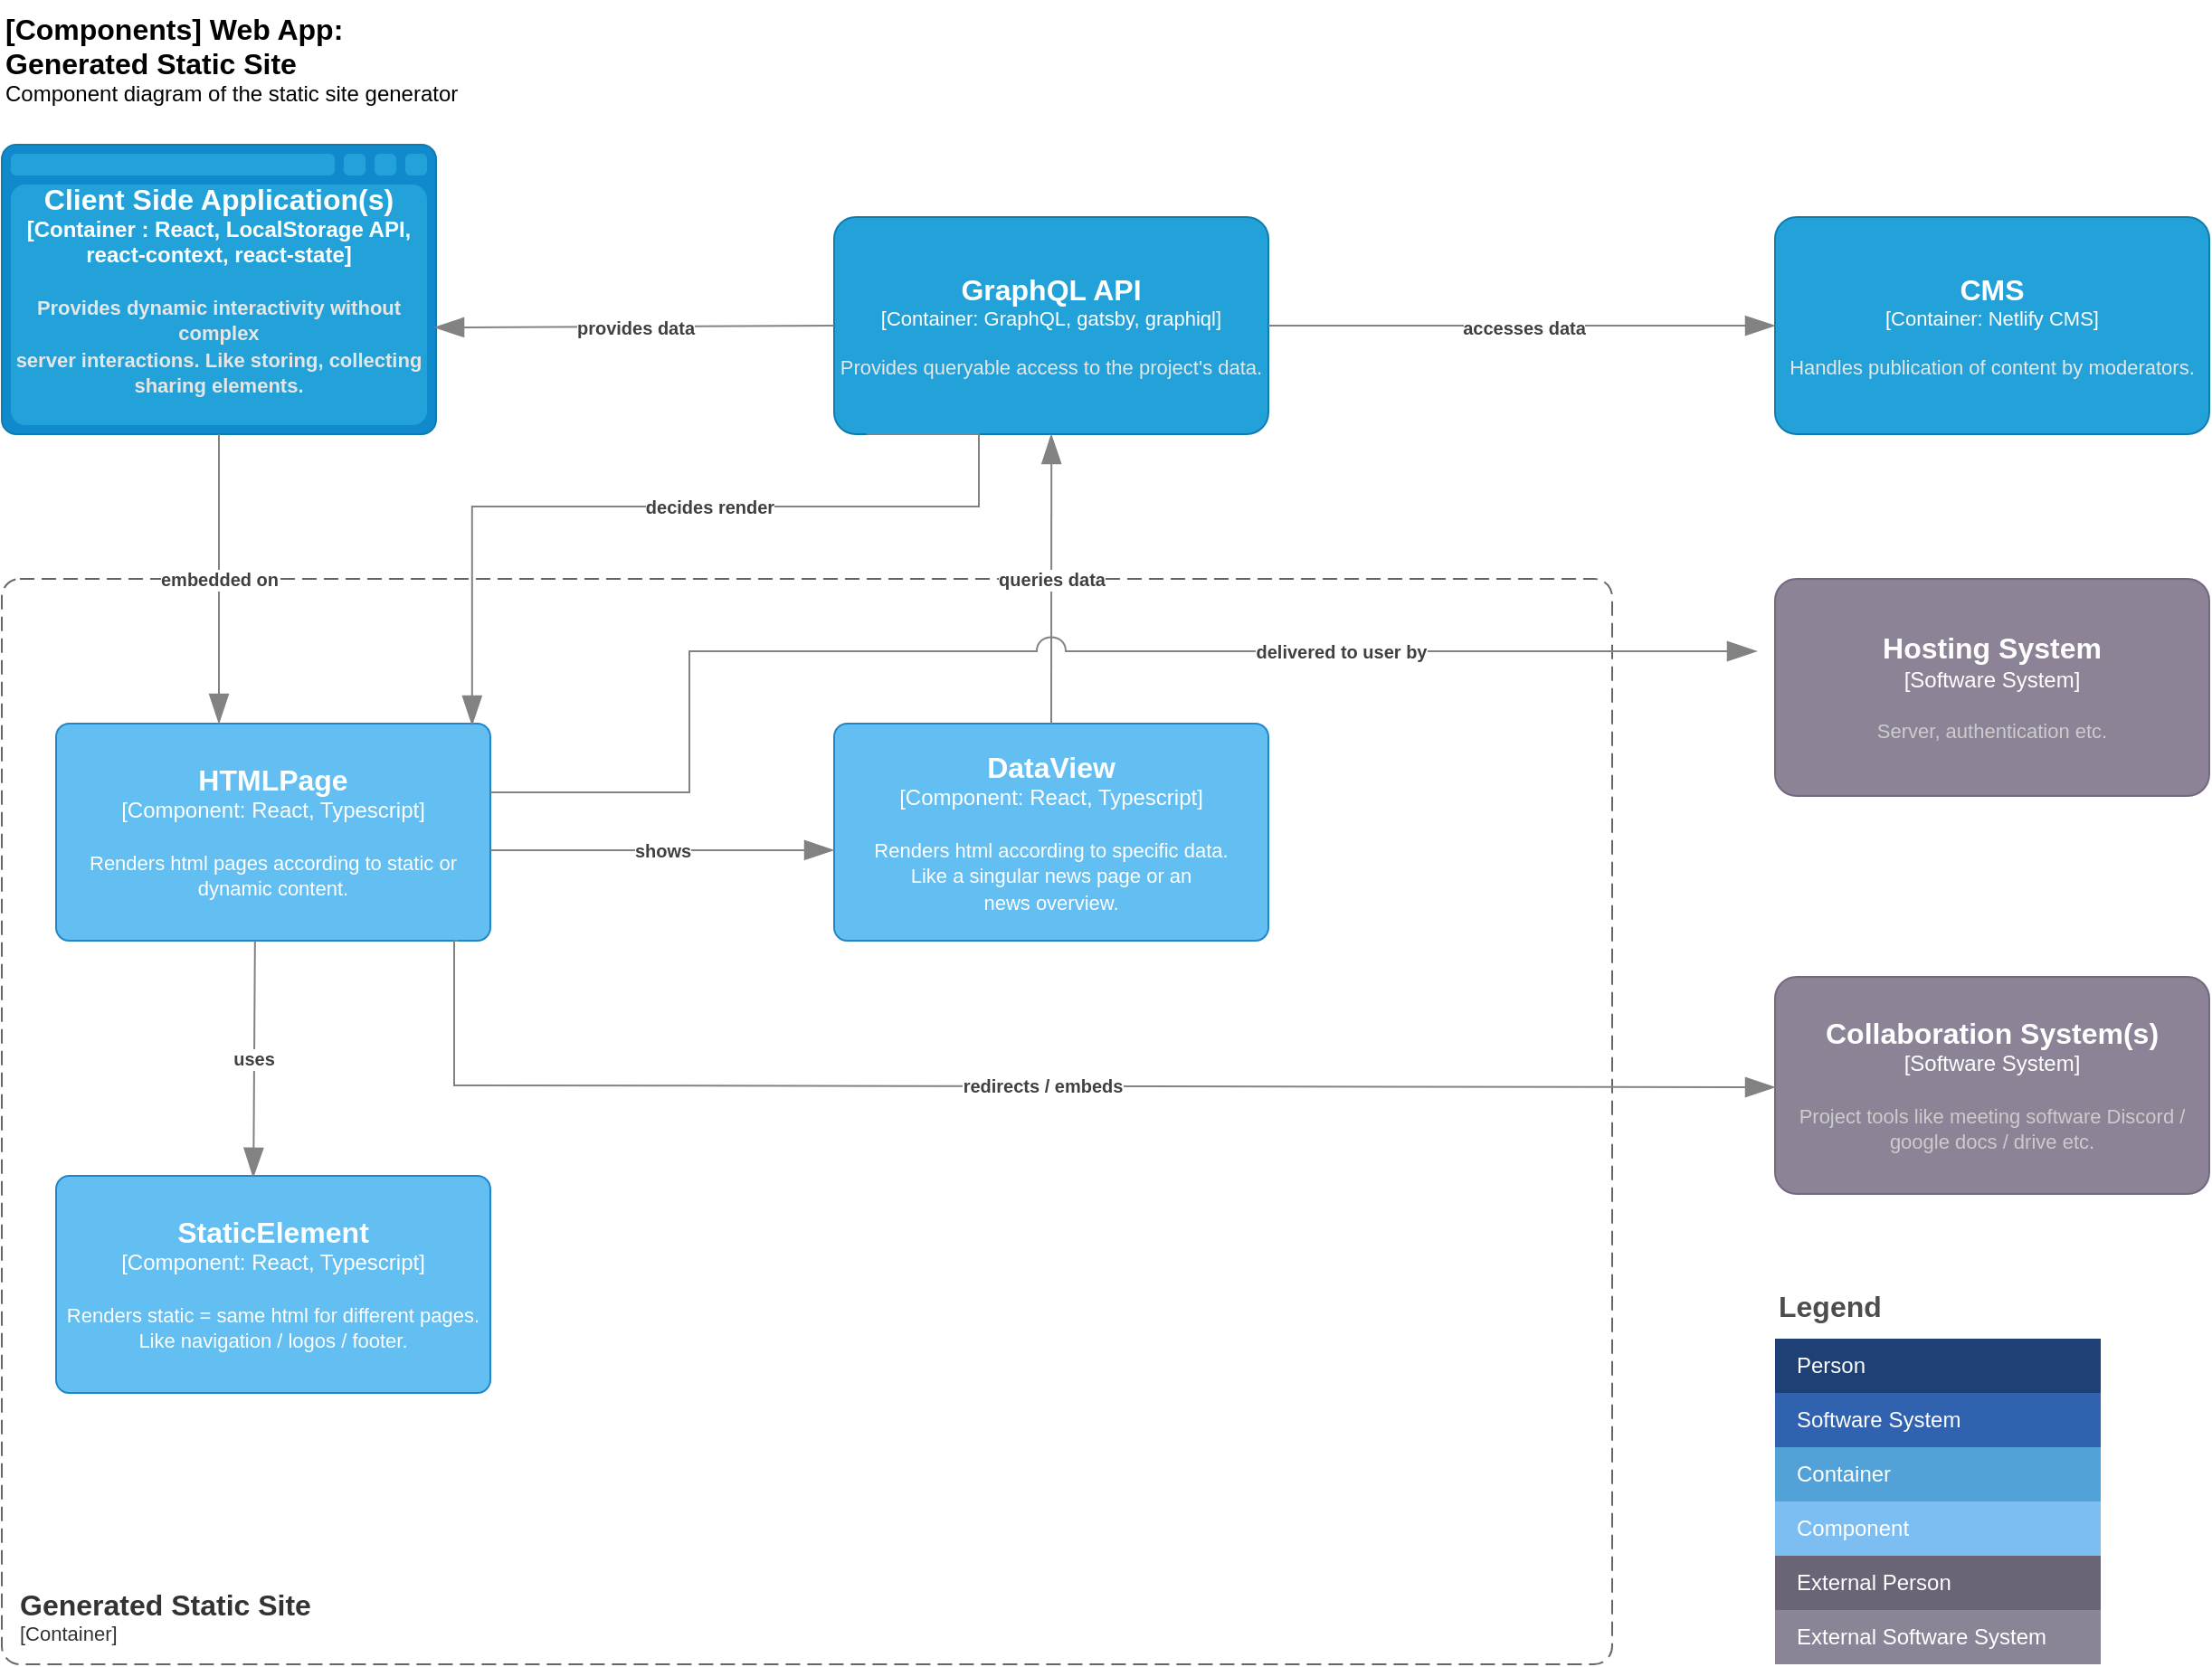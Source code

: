 <mxfile version="15.9.1" type="device"><diagram id="PzGyU-t14fu2HFCeBn3e" name="Page-1"><mxGraphModel dx="2512" dy="1805" grid="1" gridSize="10" guides="1" tooltips="1" connect="1" arrows="1" fold="1" page="1" pageScale="1" pageWidth="850" pageHeight="1100" math="0" shadow="0"><root><mxCell id="0"/><mxCell id="1" parent="0"/><object placeholders="1" c4Name="Generated Static Site" c4Type="ContainerScopeBoundary" c4Application="Container" label="&lt;font style=&quot;font-size: 16px&quot;&gt;&lt;b&gt;&lt;div style=&quot;text-align: left&quot;&gt;%c4Name%&lt;/div&gt;&lt;/b&gt;&lt;/font&gt;&lt;div style=&quot;text-align: left&quot;&gt;[%c4Application%]&lt;/div&gt;" id="4b-WuG9fG21cwC1WlLlX-1"><mxCell style="rounded=1;fontSize=11;whiteSpace=wrap;html=1;dashed=1;arcSize=20;fillColor=none;strokeColor=#666666;fontColor=#333333;labelBackgroundColor=none;align=left;verticalAlign=bottom;labelBorderColor=none;spacingTop=0;spacing=10;dashPattern=8 4;metaEdit=1;rotatable=0;perimeter=rectanglePerimeter;noLabel=0;labelPadding=0;allowArrows=0;connectable=0;expand=0;recursiveResize=0;editable=1;pointerEvents=0;absoluteArcSize=1;points=[[0.25,0,0],[0.5,0,0],[0.75,0,0],[1,0.25,0],[1,0.5,0],[1,0.75,0],[0.75,1,0],[0.5,1,0],[0.25,1,0],[0,0.75,0],[0,0.5,0],[0,0.25,0]];" vertex="1" parent="1"><mxGeometry x="-140" y="120" width="890" height="600" as="geometry"/></mxCell></object><object placeholders="1" c4Type="Client Side Application(s)" c4Container="Container " c4Technology="React, LocalStorage API, react-context, react-state" c4Description="Provides dynamic interactivity without complex&#10;server interactions. Like storing, collecting&#10;sharing elements." label="&lt;font style=&quot;font-size: 16px&quot;&gt;&lt;b&gt;%c4Type%&lt;/font&gt;&lt;div&gt;[%c4Container%:&amp;nbsp;%c4Technology%]&lt;/div&gt;&lt;br&gt;&lt;div&gt;&lt;font style=&quot;font-size: 11px&quot;&gt;&lt;font color=&quot;#E6E6E6&quot;&gt;%c4Description%&lt;/font&gt;&lt;/div&gt;" id="4b-WuG9fG21cwC1WlLlX-2"><mxCell style="shape=mxgraph.c4.webBrowserContainer;whiteSpace=wrap;html=1;boundedLbl=1;rounded=0;labelBackgroundColor=none;fillColor=#118ACD;fontSize=12;fontColor=#ffffff;align=center;strokeColor=#0E7DAD;metaEdit=1;points=[[0.5,0,0],[1,0.25,0],[1,0.5,0],[1,0.75,0],[0.5,1,0],[0,0.75,0],[0,0.5,0],[0,0.25,0]];resizable=0;" vertex="1" parent="1"><mxGeometry x="-140" y="-120" width="240" height="160" as="geometry"/></mxCell></object><object placeholders="1" c4Name="GraphQL API" c4Type="Container" c4Technology="GraphQL, gatsby, graphiql" c4Description="Provides queryable access to the project's data." label="&lt;font style=&quot;font-size: 16px&quot;&gt;&lt;b&gt;%c4Name%&lt;/b&gt;&lt;/font&gt;&lt;div&gt;[%c4Type%: %c4Technology%]&lt;/div&gt;&lt;br&gt;&lt;div&gt;&lt;font style=&quot;font-size: 11px&quot;&gt;&lt;font color=&quot;#E6E6E6&quot;&gt;%c4Description%&lt;/font&gt;&lt;/div&gt;" id="4b-WuG9fG21cwC1WlLlX-4"><mxCell style="rounded=1;whiteSpace=wrap;html=1;fontSize=11;labelBackgroundColor=none;fillColor=#23A2D9;fontColor=#ffffff;align=center;arcSize=10;strokeColor=#0E7DAD;metaEdit=1;resizable=0;points=[[0.25,0,0],[0.5,0,0],[0.75,0,0],[1,0.25,0],[1,0.5,0],[1,0.75,0],[0.75,1,0],[0.5,1,0],[0.25,1,0],[0,0.75,0],[0,0.5,0],[0,0.25,0]];" vertex="1" parent="1"><mxGeometry x="320" y="-80" width="240" height="120" as="geometry"/></mxCell></object><object placeholders="1" c4Name="CMS" c4Type="Container" c4Technology="Netlify CMS" c4Description="Handles publication of content by moderators." label="&lt;font style=&quot;font-size: 16px&quot;&gt;&lt;b&gt;%c4Name%&lt;/b&gt;&lt;/font&gt;&lt;div&gt;[%c4Type%: %c4Technology%]&lt;/div&gt;&lt;br&gt;&lt;div&gt;&lt;font style=&quot;font-size: 11px&quot;&gt;&lt;font color=&quot;#E6E6E6&quot;&gt;%c4Description%&lt;/font&gt;&lt;/div&gt;" id="4b-WuG9fG21cwC1WlLlX-5"><mxCell style="rounded=1;whiteSpace=wrap;html=1;fontSize=11;labelBackgroundColor=none;fillColor=#23A2D9;fontColor=#ffffff;align=center;arcSize=10;strokeColor=#0E7DAD;metaEdit=1;resizable=0;points=[[0.25,0,0],[0.5,0,0],[0.75,0,0],[1,0.25,0],[1,0.5,0],[1,0.75,0],[0.75,1,0],[0.5,1,0],[0.25,1,0],[0,0.75,0],[0,0.5,0],[0,0.25,0]];" vertex="1" parent="1"><mxGeometry x="840" y="-80" width="240" height="120" as="geometry"/></mxCell></object><object placeholders="1" c4Name="Hosting System" c4Type="Software System" c4Description="Server, authentication etc." label="&lt;font style=&quot;font-size: 16px&quot;&gt;&lt;b&gt;%c4Name%&lt;/b&gt;&lt;/font&gt;&lt;div&gt;[%c4Type%]&lt;/div&gt;&lt;br&gt;&lt;div&gt;&lt;font style=&quot;font-size: 11px&quot;&gt;&lt;font color=&quot;#cccccc&quot;&gt;%c4Description%&lt;/font&gt;&lt;/div&gt;" id="4b-WuG9fG21cwC1WlLlX-6"><mxCell style="rounded=1;whiteSpace=wrap;html=1;labelBackgroundColor=none;fillColor=#8C8496;fontColor=#ffffff;align=center;arcSize=10;strokeColor=#736782;metaEdit=1;resizable=0;points=[[0.25,0,0],[0.5,0,0],[0.75,0,0],[1,0.25,0],[1,0.5,0],[1,0.75,0],[0.75,1,0],[0.5,1,0],[0.25,1,0],[0,0.75,0],[0,0.5,0],[0,0.25,0]];" vertex="1" parent="1"><mxGeometry x="840" y="120" width="240" height="120" as="geometry"/></mxCell></object><object placeholders="1" c4Name="Collaboration System(s)" c4Type="Software System" c4Description="Project tools like meeting software Discord / google docs / drive etc." label="&lt;font style=&quot;font-size: 16px&quot;&gt;&lt;b&gt;%c4Name%&lt;/b&gt;&lt;/font&gt;&lt;div&gt;[%c4Type%]&lt;/div&gt;&lt;br&gt;&lt;div&gt;&lt;font style=&quot;font-size: 11px&quot;&gt;&lt;font color=&quot;#cccccc&quot;&gt;%c4Description%&lt;/font&gt;&lt;/div&gt;" id="4b-WuG9fG21cwC1WlLlX-7"><mxCell style="rounded=1;whiteSpace=wrap;html=1;labelBackgroundColor=none;fillColor=#8C8496;fontColor=#ffffff;align=center;arcSize=10;strokeColor=#736782;metaEdit=1;resizable=0;points=[[0.25,0,0],[0.5,0,0],[0.75,0,0],[1,0.25,0],[1,0.5,0],[1,0.75,0],[0.75,1,0],[0.5,1,0],[0.25,1,0],[0,0.75,0],[0,0.5,0],[0,0.25,0]];" vertex="1" parent="1"><mxGeometry x="840" y="340" width="240" height="120" as="geometry"/></mxCell></object><object placeholders="1" c4Name="DataView" c4Type="Component" c4Technology="React, Typescript" c4Description="Renders html according to specific data.&#10;Like a singular news page or an&#10;news overview." label="&lt;font style=&quot;font-size: 16px&quot;&gt;&lt;b&gt;%c4Name%&lt;/b&gt;&lt;/font&gt;&lt;div&gt;[%c4Type%: %c4Technology%]&lt;/div&gt;&lt;br&gt;&lt;div&gt;&lt;font style=&quot;font-size: 11px&quot;&gt;%c4Description%&lt;/font&gt;&lt;/div&gt;" id="4b-WuG9fG21cwC1WlLlX-9"><mxCell style="rounded=1;whiteSpace=wrap;html=1;labelBackgroundColor=none;fillColor=#63BEF2;fontColor=#ffffff;align=center;arcSize=6;strokeColor=#2086C9;metaEdit=1;resizable=0;points=[[0.25,0,0],[0.5,0,0],[0.75,0,0],[1,0.25,0],[1,0.5,0],[1,0.75,0],[0.75,1,0],[0.5,1,0],[0.25,1,0],[0,0.75,0],[0,0.5,0],[0,0.25,0]];" vertex="1" parent="1"><mxGeometry x="320" y="200" width="240" height="120" as="geometry"/></mxCell></object><object placeholders="1" c4Name="HTMLPage" c4Type="Component" c4Technology="React, Typescript" c4Description="Renders html pages according to static or &#10;dynamic content." label="&lt;font style=&quot;font-size: 16px&quot;&gt;&lt;b&gt;%c4Name%&lt;/b&gt;&lt;/font&gt;&lt;div&gt;[%c4Type%: %c4Technology%]&lt;/div&gt;&lt;br&gt;&lt;div&gt;&lt;font style=&quot;font-size: 11px&quot;&gt;%c4Description%&lt;/font&gt;&lt;/div&gt;" id="4b-WuG9fG21cwC1WlLlX-10"><mxCell style="rounded=1;whiteSpace=wrap;html=1;labelBackgroundColor=none;fillColor=#63BEF2;fontColor=#ffffff;align=center;arcSize=6;strokeColor=#2086C9;metaEdit=1;resizable=0;points=[[0.25,0,0],[0.5,0,0],[0.75,0,0],[1,0.25,0],[1,0.5,0],[1,0.75,0],[0.75,1,0],[0.5,1,0],[0.25,1,0],[0,0.75,0],[0,0.5,0],[0,0.25,0]];" vertex="1" parent="1"><mxGeometry x="-110" y="200" width="240" height="120" as="geometry"/></mxCell></object><object placeholders="1" c4Type="Relationship" c4Description="accesses data " label="&lt;div style=&quot;text-align: left&quot;&gt;&lt;div style=&quot;text-align: center&quot;&gt;&lt;b&gt;%c4Description%&lt;/b&gt;&lt;/div&gt;" id="4b-WuG9fG21cwC1WlLlX-12"><mxCell style="endArrow=blockThin;html=1;fontSize=10;fontColor=#404040;strokeWidth=1;endFill=1;strokeColor=#828282;elbow=vertical;metaEdit=1;endSize=14;startSize=14;jumpStyle=arc;jumpSize=16;rounded=0;edgeStyle=orthogonalEdgeStyle;entryX=0;entryY=0.5;entryDx=0;entryDy=0;entryPerimeter=0;" edge="1" parent="1" target="4b-WuG9fG21cwC1WlLlX-5"><mxGeometry width="240" relative="1" as="geometry"><mxPoint x="560" y="-20" as="sourcePoint"/><mxPoint x="520" y="-20" as="targetPoint"/></mxGeometry></mxCell></object><object placeholders="1" c4Name="StaticElement" c4Type="Component" c4Technology="React, Typescript" c4Description="Renders static = same html for different pages.&#10;Like navigation / logos / footer." label="&lt;font style=&quot;font-size: 16px&quot;&gt;&lt;b&gt;%c4Name%&lt;/b&gt;&lt;/font&gt;&lt;div&gt;[%c4Type%: %c4Technology%]&lt;/div&gt;&lt;br&gt;&lt;div&gt;&lt;font style=&quot;font-size: 11px&quot;&gt;%c4Description%&lt;/font&gt;&lt;/div&gt;" id="4b-WuG9fG21cwC1WlLlX-15"><mxCell style="rounded=1;whiteSpace=wrap;html=1;labelBackgroundColor=none;fillColor=#63BEF2;fontColor=#ffffff;align=center;arcSize=6;strokeColor=#2086C9;metaEdit=1;resizable=0;points=[[0.25,0,0],[0.5,0,0],[0.75,0,0],[1,0.25,0],[1,0.5,0],[1,0.75,0],[0.75,1,0],[0.5,1,0],[0.25,1,0],[0,0.75,0],[0,0.5,0],[0,0.25,0]];" vertex="1" parent="1"><mxGeometry x="-110" y="450" width="240" height="120" as="geometry"/></mxCell></object><object placeholders="1" c4Type="Relationship" c4Description="queries data" label="&lt;div style=&quot;text-align: left&quot;&gt;&lt;div style=&quot;text-align: center&quot;&gt;&lt;b&gt;%c4Description%&lt;/b&gt;&lt;/div&gt;" id="4b-WuG9fG21cwC1WlLlX-17"><mxCell style="endArrow=blockThin;html=1;fontSize=10;fontColor=#404040;strokeWidth=1;endFill=1;strokeColor=#828282;elbow=vertical;metaEdit=1;endSize=14;startSize=14;jumpStyle=arc;jumpSize=16;rounded=0;edgeStyle=orthogonalEdgeStyle;" edge="1" parent="1" target="4b-WuG9fG21cwC1WlLlX-4"><mxGeometry width="240" relative="1" as="geometry"><mxPoint x="440" y="200" as="sourcePoint"/><mxPoint x="660" y="80" as="targetPoint"/></mxGeometry></mxCell></object><object placeholders="1" c4Type="Relationship" c4Description="decides render" label="&lt;div style=&quot;text-align: left&quot;&gt;&lt;div style=&quot;text-align: center&quot;&gt;&lt;b&gt;%c4Description%&lt;/b&gt;&lt;/div&gt;" id="4b-WuG9fG21cwC1WlLlX-19"><mxCell style="endArrow=blockThin;html=1;fontSize=10;fontColor=#404040;strokeWidth=1;endFill=1;strokeColor=#828282;elbow=vertical;metaEdit=1;endSize=14;startSize=14;jumpStyle=arc;jumpSize=16;rounded=0;edgeStyle=orthogonalEdgeStyle;exitX=0.075;exitY=1;exitDx=0;exitDy=0;exitPerimeter=0;entryX=0.958;entryY=0.008;entryDx=0;entryDy=0;entryPerimeter=0;" edge="1" parent="1" source="4b-WuG9fG21cwC1WlLlX-4" target="4b-WuG9fG21cwC1WlLlX-10"><mxGeometry width="240" relative="1" as="geometry"><mxPoint x="350" y="120" as="sourcePoint"/><mxPoint x="590" y="120" as="targetPoint"/><Array as="points"><mxPoint x="400" y="40"/><mxPoint x="400" y="80"/><mxPoint x="120" y="80"/></Array></mxGeometry></mxCell></object><object placeholders="1" c4Type="Relationship" c4Description="embedded on" label="&lt;div style=&quot;text-align: left&quot;&gt;&lt;div style=&quot;text-align: center&quot;&gt;&lt;b&gt;%c4Description%&lt;/b&gt;&lt;/div&gt;" id="4b-WuG9fG21cwC1WlLlX-22"><mxCell style="endArrow=blockThin;html=1;fontSize=10;fontColor=#404040;strokeWidth=1;endFill=1;strokeColor=#828282;elbow=vertical;metaEdit=1;endSize=14;startSize=14;jumpStyle=arc;jumpSize=16;rounded=0;edgeStyle=orthogonalEdgeStyle;exitX=0.5;exitY=1;exitDx=0;exitDy=0;exitPerimeter=0;entryX=0.375;entryY=0;entryDx=0;entryDy=0;entryPerimeter=0;" edge="1" parent="1" source="4b-WuG9fG21cwC1WlLlX-2" target="4b-WuG9fG21cwC1WlLlX-10"><mxGeometry width="240" relative="1" as="geometry"><mxPoint x="-30" y="140" as="sourcePoint"/><mxPoint x="210" y="140" as="targetPoint"/></mxGeometry></mxCell></object><object placeholders="1" c4Type="Relationship" c4Description="uses" label="&lt;div style=&quot;text-align: left&quot;&gt;&lt;div style=&quot;text-align: center&quot;&gt;&lt;b&gt;%c4Description%&lt;/b&gt;&lt;/div&gt;" id="4b-WuG9fG21cwC1WlLlX-23"><mxCell style="endArrow=blockThin;html=1;fontSize=10;fontColor=#404040;strokeWidth=1;endFill=1;strokeColor=#828282;elbow=vertical;metaEdit=1;endSize=14;startSize=14;jumpStyle=arc;jumpSize=16;rounded=0;edgeStyle=orthogonalEdgeStyle;exitX=0.458;exitY=1;exitDx=0;exitDy=0;exitPerimeter=0;entryX=0.454;entryY=0.008;entryDx=0;entryDy=0;entryPerimeter=0;" edge="1" parent="1" source="4b-WuG9fG21cwC1WlLlX-10" target="4b-WuG9fG21cwC1WlLlX-15"><mxGeometry width="240" relative="1" as="geometry"><mxPoint x="10" y="400" as="sourcePoint"/><mxPoint x="250" y="400" as="targetPoint"/></mxGeometry></mxCell></object><object placeholders="1" c4Type="Relationship" c4Description="shows" label="&lt;div style=&quot;text-align: left&quot;&gt;&lt;div style=&quot;text-align: center&quot;&gt;&lt;b&gt;%c4Description%&lt;/b&gt;&lt;/div&gt;" id="4b-WuG9fG21cwC1WlLlX-24"><mxCell style="endArrow=blockThin;html=1;fontSize=10;fontColor=#404040;strokeWidth=1;endFill=1;strokeColor=#828282;elbow=vertical;metaEdit=1;endSize=14;startSize=14;jumpStyle=arc;jumpSize=16;rounded=0;edgeStyle=orthogonalEdgeStyle;exitX=1;exitY=0.583;exitDx=0;exitDy=0;exitPerimeter=0;entryX=0;entryY=0.583;entryDx=0;entryDy=0;entryPerimeter=0;" edge="1" parent="1" source="4b-WuG9fG21cwC1WlLlX-10" target="4b-WuG9fG21cwC1WlLlX-9"><mxGeometry width="240" relative="1" as="geometry"><mxPoint x="230" y="370" as="sourcePoint"/><mxPoint x="470" y="370" as="targetPoint"/></mxGeometry></mxCell></object><object placeholders="1" c4Type="Relationship" c4Description="redirects / embeds" label="&lt;div style=&quot;text-align: left&quot;&gt;&lt;div style=&quot;text-align: center&quot;&gt;&lt;b&gt;%c4Description%&lt;/b&gt;&lt;/div&gt;" id="4b-WuG9fG21cwC1WlLlX-27"><mxCell style="endArrow=blockThin;html=1;fontSize=10;fontColor=#404040;strokeWidth=1;endFill=1;strokeColor=#828282;elbow=vertical;metaEdit=1;endSize=14;startSize=14;jumpStyle=arc;jumpSize=16;rounded=0;edgeStyle=orthogonalEdgeStyle;exitX=0.925;exitY=1;exitDx=0;exitDy=0;exitPerimeter=0;" edge="1" parent="1" source="4b-WuG9fG21cwC1WlLlX-10"><mxGeometry width="240" relative="1" as="geometry"><mxPoint x="110" y="330" as="sourcePoint"/><mxPoint x="840" y="401" as="targetPoint"/><Array as="points"><mxPoint x="110" y="320"/><mxPoint x="110" y="400"/><mxPoint x="500" y="400"/><mxPoint x="500" y="401"/><mxPoint x="840" y="401"/></Array></mxGeometry></mxCell></object><object placeholders="1" c4Type="Relationship" c4Description="delivered to user by" label="&lt;div style=&quot;text-align: left&quot;&gt;&lt;div style=&quot;text-align: center&quot;&gt;&lt;b&gt;%c4Description%&lt;/b&gt;&lt;/div&gt;" id="4b-WuG9fG21cwC1WlLlX-28"><mxCell style="endArrow=blockThin;html=1;fontSize=10;fontColor=#404040;strokeWidth=1;endFill=1;strokeColor=#828282;elbow=vertical;metaEdit=1;endSize=14;startSize=14;jumpStyle=arc;jumpSize=16;rounded=0;edgeStyle=orthogonalEdgeStyle;exitX=1;exitY=0.317;exitDx=0;exitDy=0;exitPerimeter=0;" edge="1" parent="1" source="4b-WuG9fG21cwC1WlLlX-10"><mxGeometry x="0.409" width="240" relative="1" as="geometry"><mxPoint x="80" y="160" as="sourcePoint"/><mxPoint x="830" y="160" as="targetPoint"/><Array as="points"><mxPoint x="240" y="238"/><mxPoint x="240" y="160"/></Array><mxPoint as="offset"/></mxGeometry></mxCell></object><object placeholders="1" c4Type="Relationship" c4Description="provides data" label="&lt;div style=&quot;text-align: left&quot;&gt;&lt;div style=&quot;text-align: center&quot;&gt;&lt;b&gt;%c4Description%&lt;/b&gt;&lt;/div&gt;" id="4b-WuG9fG21cwC1WlLlX-29"><mxCell style="endArrow=blockThin;html=1;fontSize=10;fontColor=#404040;strokeWidth=1;endFill=1;strokeColor=#828282;elbow=vertical;metaEdit=1;endSize=14;startSize=14;jumpStyle=arc;jumpSize=16;rounded=0;edgeStyle=orthogonalEdgeStyle;entryX=0.996;entryY=0.631;entryDx=0;entryDy=0;entryPerimeter=0;exitX=0;exitY=0.5;exitDx=0;exitDy=0;exitPerimeter=0;" edge="1" parent="1" source="4b-WuG9fG21cwC1WlLlX-4" target="4b-WuG9fG21cwC1WlLlX-2"><mxGeometry width="240" relative="1" as="geometry"><mxPoint x="250" y="-120" as="sourcePoint"/><mxPoint x="380" y="-40" as="targetPoint"/></mxGeometry></mxCell></object><mxCell id="4b-WuG9fG21cwC1WlLlX-30" value="Legend" style="align=left;fontSize=16;fontStyle=1;strokeColor=none;fillColor=none;fontColor=#4D4D4D;spacingTop=-8;resizable=0;" vertex="1" parent="1"><mxGeometry x="840" y="510" width="180" height="30" as="geometry"/></mxCell><mxCell id="4b-WuG9fG21cwC1WlLlX-31" value="" style="shape=table;html=1;whiteSpace=wrap;startSize=0;container=1;collapsible=0;childLayout=tableLayout;fillColor=none;align=left;spacingLeft=10;strokeColor=none;rounded=1;arcSize=11;fontColor=#FFFFFF;resizable=0;points=[[0.25,0,0],[0.5,0,0],[0.75,0,0],[1,0.25,0],[1,0.5,0],[1,0.75,0],[0.75,1,0],[0.5,1,0],[0.25,1,0],[0,0.75,0],[0,0.5,0],[0,0.25,0]];" vertex="1" parent="1"><mxGeometry x="840" y="540" width="180" height="180" as="geometry"/></mxCell><mxCell id="4b-WuG9fG21cwC1WlLlX-32" value="Person" style="shape=partialRectangle;html=1;whiteSpace=wrap;connectable=0;fillColor=#1E4074;top=0;left=0;bottom=0;right=0;overflow=hidden;pointerEvents=1;align=left;spacingLeft=10;strokeColor=none;fontColor=#FFFFFF;" vertex="1" parent="4b-WuG9fG21cwC1WlLlX-31"><mxGeometry width="180" height="30" as="geometry"/></mxCell><mxCell id="4b-WuG9fG21cwC1WlLlX-33" value="Software System" style="shape=partialRectangle;html=1;whiteSpace=wrap;connectable=0;fillColor=#3162AF;top=0;left=0;bottom=0;right=0;overflow=hidden;pointerEvents=1;align=left;spacingLeft=10;fontColor=#FFFFFF;" vertex="1" parent="4b-WuG9fG21cwC1WlLlX-31"><mxGeometry y="30" width="180" height="30" as="geometry"/></mxCell><mxCell id="4b-WuG9fG21cwC1WlLlX-34" value="Container" style="shape=partialRectangle;html=1;whiteSpace=wrap;connectable=0;fillColor=#52A2D8;top=0;left=0;bottom=0;right=0;overflow=hidden;pointerEvents=1;align=left;spacingLeft=10;fontColor=#FFFFFF;" vertex="1" parent="4b-WuG9fG21cwC1WlLlX-31"><mxGeometry y="60" width="180" height="30" as="geometry"/></mxCell><mxCell id="4b-WuG9fG21cwC1WlLlX-35" value="Component" style="shape=partialRectangle;html=1;whiteSpace=wrap;connectable=0;fillColor=#7CBEF1;top=0;left=0;bottom=0;right=0;overflow=hidden;pointerEvents=1;align=left;spacingLeft=10;fontColor=#FFFFFF;" vertex="1" parent="4b-WuG9fG21cwC1WlLlX-31"><mxGeometry y="90" width="180" height="30" as="geometry"/></mxCell><mxCell id="4b-WuG9fG21cwC1WlLlX-36" value="External Person" style="shape=partialRectangle;html=1;whiteSpace=wrap;connectable=0;fillColor=#6B6477;top=0;left=0;bottom=0;right=0;overflow=hidden;pointerEvents=1;align=left;spacingLeft=10;fontColor=#FFFFFF;" vertex="1" parent="4b-WuG9fG21cwC1WlLlX-31"><mxGeometry y="120" width="180" height="30" as="geometry"/></mxCell><mxCell id="4b-WuG9fG21cwC1WlLlX-37" value="External Software System" style="shape=partialRectangle;html=1;whiteSpace=wrap;connectable=0;fillColor=#8B8496;top=0;left=0;bottom=0;right=0;overflow=hidden;pointerEvents=1;align=left;spacingLeft=10;fontColor=#FFFFFF;" vertex="1" parent="4b-WuG9fG21cwC1WlLlX-31"><mxGeometry y="150" width="180" height="30" as="geometry"/></mxCell><object placeholders="1" c4Name="[Components] Web App: Generated Static Site" c4Type="ContainerDiagramTitle" c4Description="Component diagram of the static site generator" label="&lt;font style=&quot;font-size: 16px&quot;&gt;&lt;b&gt;&lt;div style=&quot;text-align: left&quot;&gt;%c4Name%&lt;/div&gt;&lt;/b&gt;&lt;/font&gt;&lt;div style=&quot;text-align: left&quot;&gt;%c4Description%&lt;/div&gt;" id="4b-WuG9fG21cwC1WlLlX-38"><mxCell style="text;html=1;strokeColor=none;fillColor=none;align=left;verticalAlign=top;whiteSpace=wrap;rounded=0;metaEdit=1;allowArrows=0;resizable=1;rotatable=0;connectable=0;recursiveResize=0;expand=0;pointerEvents=0;points=[[0.25,0,0],[0.5,0,0],[0.75,0,0],[1,0.25,0],[1,0.5,0],[1,0.75,0],[0.75,1,0],[0.5,1,0],[0.25,1,0],[0,0.75,0],[0,0.5,0],[0,0.25,0]];" vertex="1" parent="1"><mxGeometry x="-140" y="-200" width="260" height="40" as="geometry"/></mxCell></object></root></mxGraphModel></diagram></mxfile>